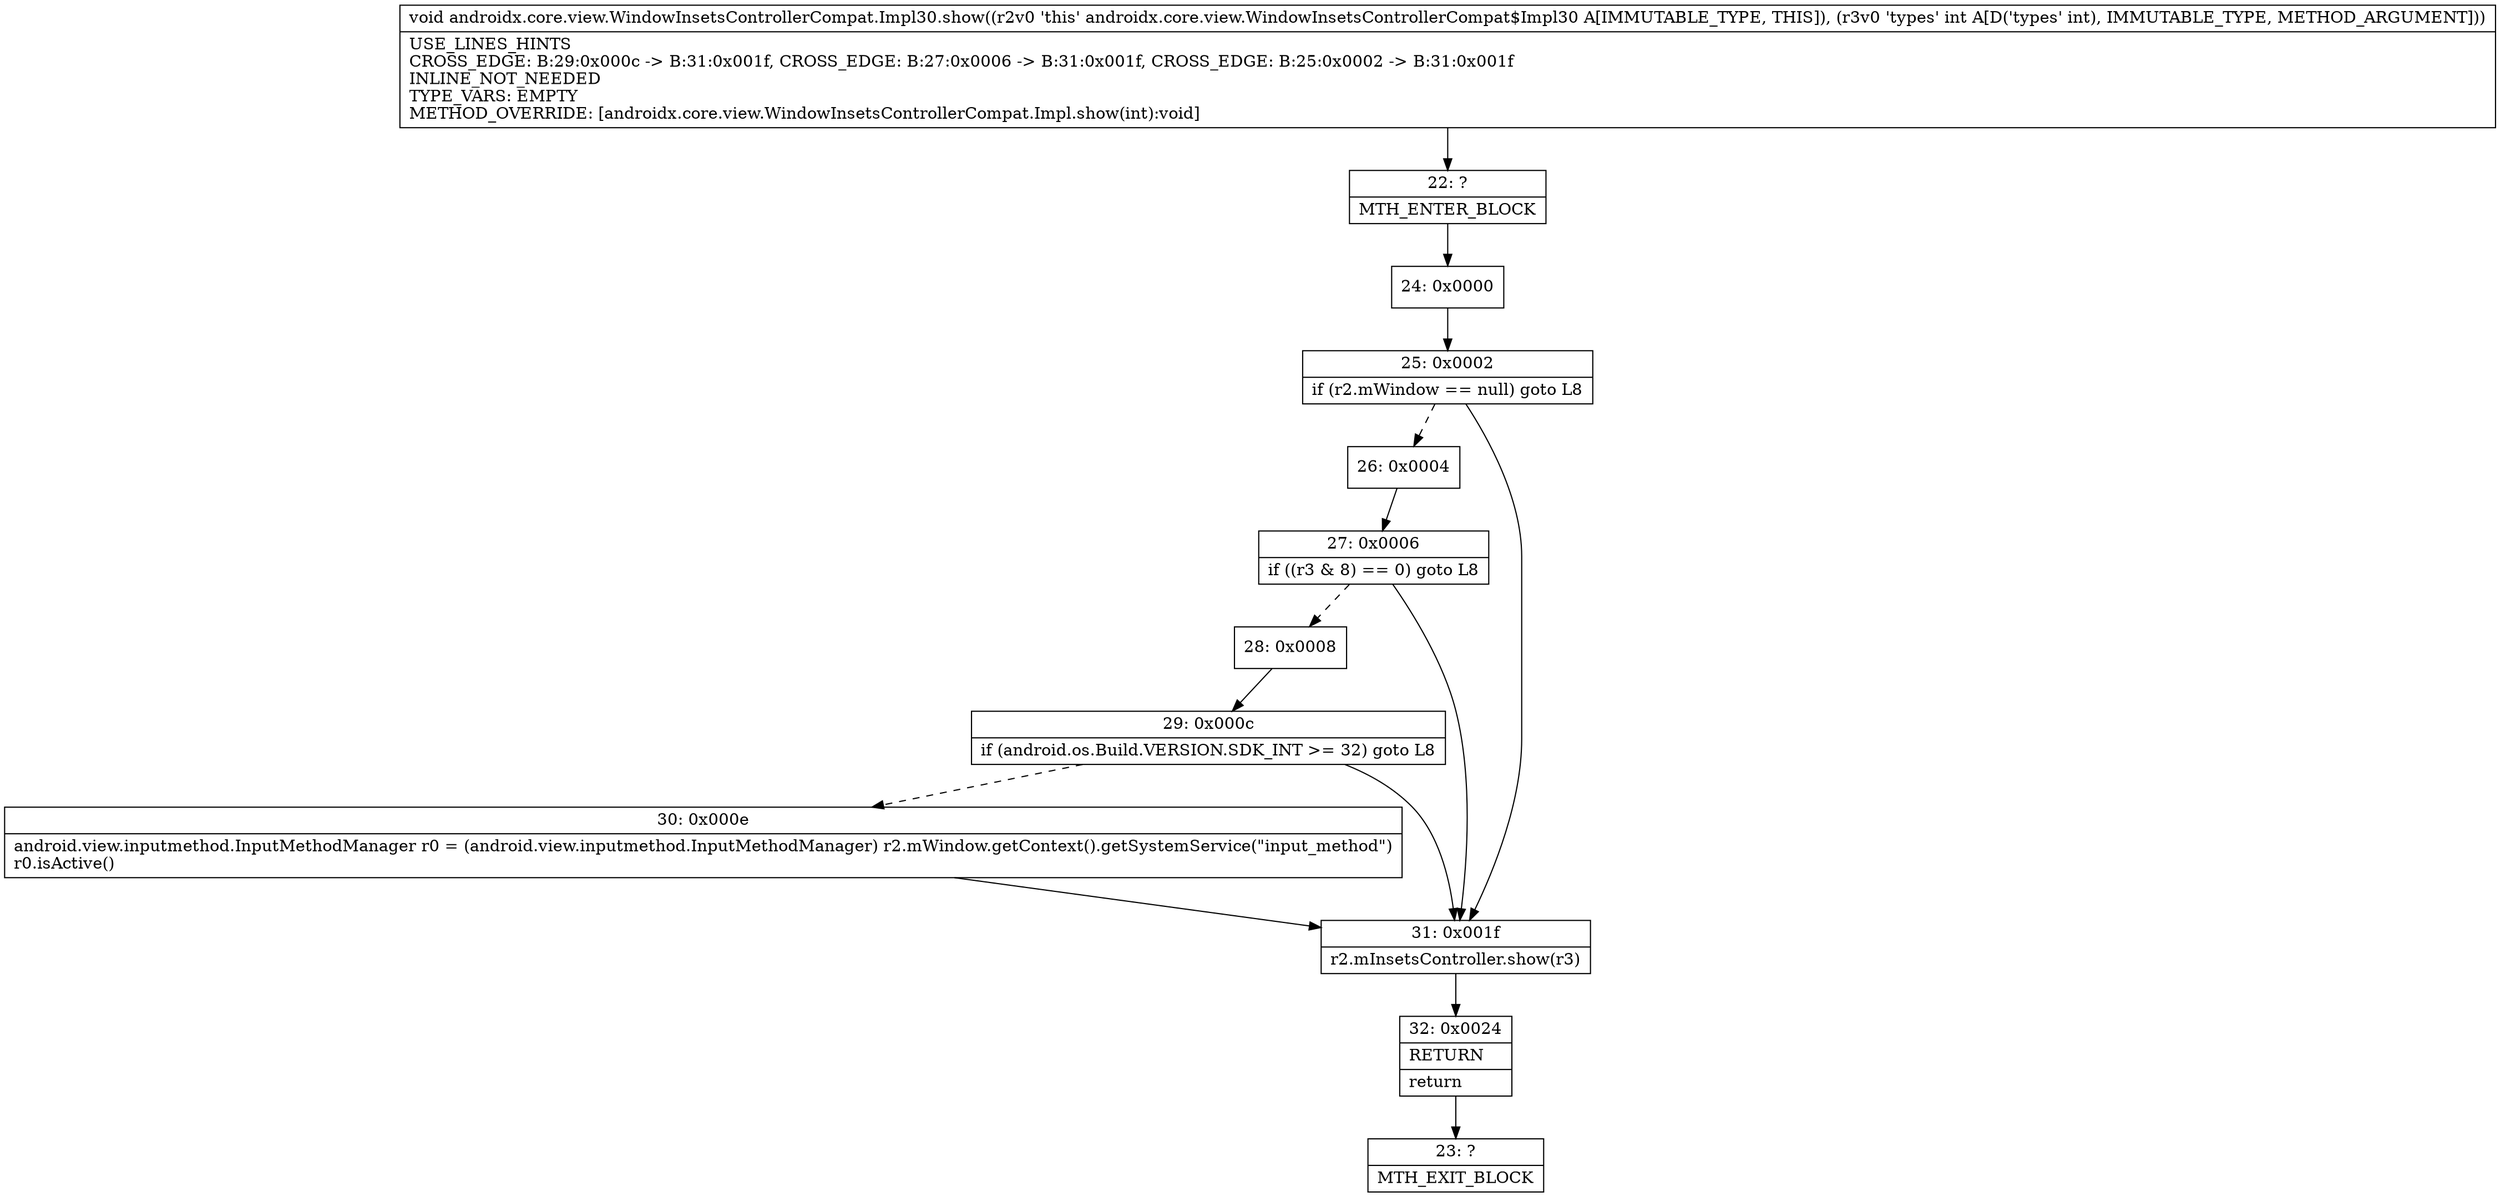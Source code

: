 digraph "CFG forandroidx.core.view.WindowInsetsControllerCompat.Impl30.show(I)V" {
Node_22 [shape=record,label="{22\:\ ?|MTH_ENTER_BLOCK\l}"];
Node_24 [shape=record,label="{24\:\ 0x0000}"];
Node_25 [shape=record,label="{25\:\ 0x0002|if (r2.mWindow == null) goto L8\l}"];
Node_26 [shape=record,label="{26\:\ 0x0004}"];
Node_27 [shape=record,label="{27\:\ 0x0006|if ((r3 & 8) == 0) goto L8\l}"];
Node_28 [shape=record,label="{28\:\ 0x0008}"];
Node_29 [shape=record,label="{29\:\ 0x000c|if (android.os.Build.VERSION.SDK_INT \>= 32) goto L8\l}"];
Node_30 [shape=record,label="{30\:\ 0x000e|android.view.inputmethod.InputMethodManager r0 = (android.view.inputmethod.InputMethodManager) r2.mWindow.getContext().getSystemService(\"input_method\")\lr0.isActive()\l}"];
Node_31 [shape=record,label="{31\:\ 0x001f|r2.mInsetsController.show(r3)\l}"];
Node_32 [shape=record,label="{32\:\ 0x0024|RETURN\l|return\l}"];
Node_23 [shape=record,label="{23\:\ ?|MTH_EXIT_BLOCK\l}"];
MethodNode[shape=record,label="{void androidx.core.view.WindowInsetsControllerCompat.Impl30.show((r2v0 'this' androidx.core.view.WindowInsetsControllerCompat$Impl30 A[IMMUTABLE_TYPE, THIS]), (r3v0 'types' int A[D('types' int), IMMUTABLE_TYPE, METHOD_ARGUMENT]))  | USE_LINES_HINTS\lCROSS_EDGE: B:29:0x000c \-\> B:31:0x001f, CROSS_EDGE: B:27:0x0006 \-\> B:31:0x001f, CROSS_EDGE: B:25:0x0002 \-\> B:31:0x001f\lINLINE_NOT_NEEDED\lTYPE_VARS: EMPTY\lMETHOD_OVERRIDE: [androidx.core.view.WindowInsetsControllerCompat.Impl.show(int):void]\l}"];
MethodNode -> Node_22;Node_22 -> Node_24;
Node_24 -> Node_25;
Node_25 -> Node_26[style=dashed];
Node_25 -> Node_31;
Node_26 -> Node_27;
Node_27 -> Node_28[style=dashed];
Node_27 -> Node_31;
Node_28 -> Node_29;
Node_29 -> Node_30[style=dashed];
Node_29 -> Node_31;
Node_30 -> Node_31;
Node_31 -> Node_32;
Node_32 -> Node_23;
}


